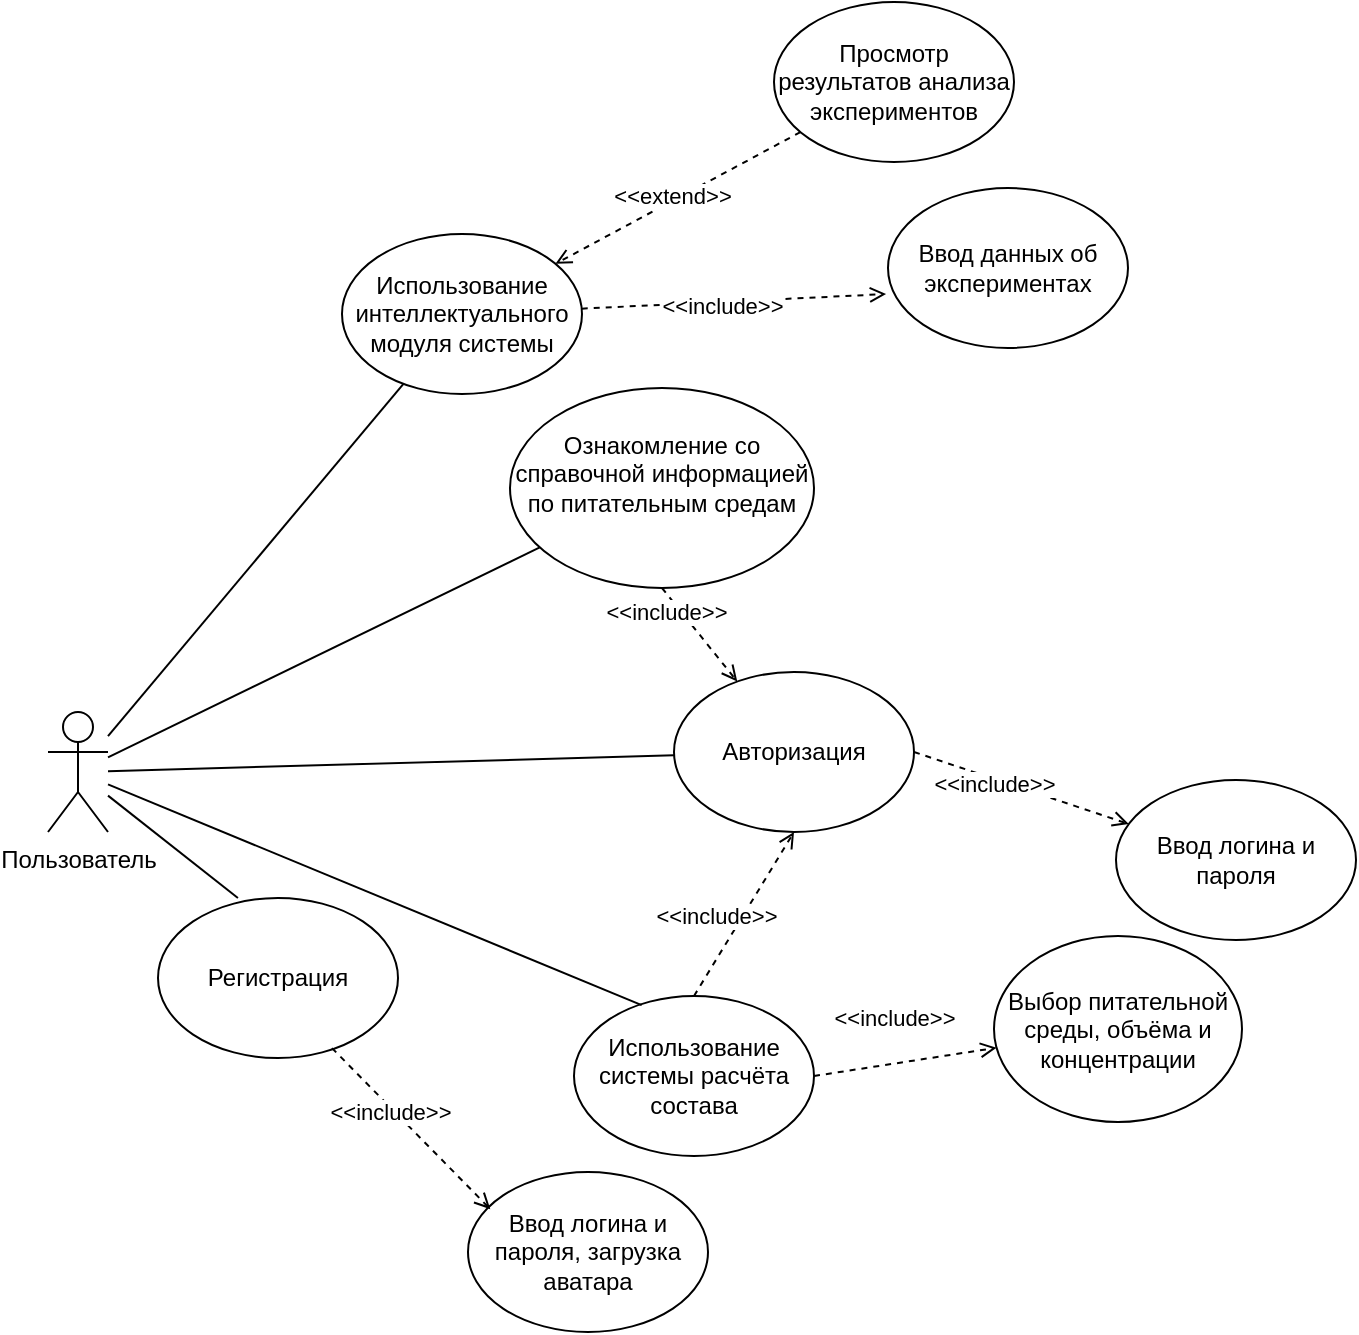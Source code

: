 <mxfile version="24.5.4" type="github">
  <diagram name="Page-1" id="4w5t4u5b5JN-xkhLOmFL">
    <mxGraphModel dx="1793" dy="925" grid="0" gridSize="10" guides="1" tooltips="1" connect="1" arrows="1" fold="1" page="1" pageScale="1" pageWidth="850" pageHeight="1100" math="0" shadow="0">
      <root>
        <mxCell id="0" />
        <mxCell id="1" parent="0" />
        <mxCell id="CQXgIxBLbR4aW3MP4KkY-19" value="Пользователь" style="shape=umlActor;verticalLabelPosition=bottom;verticalAlign=top;html=1;outlineConnect=0;" parent="1" vertex="1">
          <mxGeometry x="32" y="403" width="30" height="60" as="geometry" />
        </mxCell>
        <mxCell id="CQXgIxBLbR4aW3MP4KkY-20" value="Регистрация" style="ellipse;whiteSpace=wrap;html=1;" parent="1" vertex="1">
          <mxGeometry x="87" y="496" width="120" height="80" as="geometry" />
        </mxCell>
        <mxCell id="CQXgIxBLbR4aW3MP4KkY-21" value="Авторизация" style="ellipse;whiteSpace=wrap;html=1;" parent="1" vertex="1">
          <mxGeometry x="345" y="383" width="120" height="80" as="geometry" />
        </mxCell>
        <mxCell id="CQXgIxBLbR4aW3MP4KkY-22" value="Использование системы расчёта состава" style="ellipse;whiteSpace=wrap;html=1;" parent="1" vertex="1">
          <mxGeometry x="295" y="545" width="120" height="80" as="geometry" />
        </mxCell>
        <mxCell id="CQXgIxBLbR4aW3MP4KkY-23" value="" style="endArrow=none;html=1;rounded=0;exitX=0.333;exitY=0;exitDx=0;exitDy=0;exitPerimeter=0;" parent="1" source="CQXgIxBLbR4aW3MP4KkY-20" target="CQXgIxBLbR4aW3MP4KkY-19" edge="1">
          <mxGeometry width="50" height="50" relative="1" as="geometry">
            <mxPoint x="183" y="378" as="sourcePoint" />
            <mxPoint x="233" y="328" as="targetPoint" />
          </mxGeometry>
        </mxCell>
        <mxCell id="CQXgIxBLbR4aW3MP4KkY-24" value="" style="endArrow=none;html=1;rounded=0;" parent="1" source="CQXgIxBLbR4aW3MP4KkY-21" target="CQXgIxBLbR4aW3MP4KkY-19" edge="1">
          <mxGeometry width="50" height="50" relative="1" as="geometry">
            <mxPoint x="183" y="378" as="sourcePoint" />
            <mxPoint x="233" y="328" as="targetPoint" />
          </mxGeometry>
        </mxCell>
        <mxCell id="CQXgIxBLbR4aW3MP4KkY-25" value="" style="endArrow=none;html=1;rounded=0;exitX=0.282;exitY=0.057;exitDx=0;exitDy=0;exitPerimeter=0;" parent="1" source="CQXgIxBLbR4aW3MP4KkY-22" target="CQXgIxBLbR4aW3MP4KkY-19" edge="1">
          <mxGeometry width="50" height="50" relative="1" as="geometry">
            <mxPoint x="183" y="378" as="sourcePoint" />
            <mxPoint x="233" y="328" as="targetPoint" />
          </mxGeometry>
        </mxCell>
        <mxCell id="CQXgIxBLbR4aW3MP4KkY-26" value="Ввод логина и пароля, загрузка аватара" style="ellipse;whiteSpace=wrap;html=1;" parent="1" vertex="1">
          <mxGeometry x="242" y="633" width="120" height="80" as="geometry" />
        </mxCell>
        <mxCell id="CQXgIxBLbR4aW3MP4KkY-27" value="" style="endArrow=open;html=1;rounded=0;exitX=0.725;exitY=0.938;exitDx=0;exitDy=0;entryX=0.093;entryY=0.232;entryDx=0;entryDy=0;dashed=1;exitPerimeter=0;entryPerimeter=0;endFill=0;" parent="1" source="CQXgIxBLbR4aW3MP4KkY-20" target="CQXgIxBLbR4aW3MP4KkY-26" edge="1">
          <mxGeometry width="50" height="50" relative="1" as="geometry">
            <mxPoint x="363" y="378" as="sourcePoint" />
            <mxPoint x="413" y="328" as="targetPoint" />
          </mxGeometry>
        </mxCell>
        <mxCell id="CQXgIxBLbR4aW3MP4KkY-28" value="&amp;lt;&amp;lt;include&amp;gt;&amp;gt;" style="edgeLabel;html=1;align=center;verticalAlign=middle;resizable=0;points=[];" parent="CQXgIxBLbR4aW3MP4KkY-27" vertex="1" connectable="0">
          <mxGeometry x="-0.25" y="-2" relative="1" as="geometry">
            <mxPoint as="offset" />
          </mxGeometry>
        </mxCell>
        <mxCell id="CQXgIxBLbR4aW3MP4KkY-29" value="Ввод логина и пароля" style="ellipse;whiteSpace=wrap;html=1;" parent="1" vertex="1">
          <mxGeometry x="566" y="437" width="120" height="80" as="geometry" />
        </mxCell>
        <mxCell id="CQXgIxBLbR4aW3MP4KkY-30" value="" style="endArrow=open;html=1;rounded=0;exitX=1;exitY=0.5;exitDx=0;exitDy=0;dashed=1;endFill=0;" parent="1" source="CQXgIxBLbR4aW3MP4KkY-21" target="CQXgIxBLbR4aW3MP4KkY-29" edge="1">
          <mxGeometry width="50" height="50" relative="1" as="geometry">
            <mxPoint x="432.58" y="288" as="sourcePoint" />
            <mxPoint x="432.58" y="368" as="targetPoint" />
          </mxGeometry>
        </mxCell>
        <mxCell id="CQXgIxBLbR4aW3MP4KkY-31" value="&amp;lt;&amp;lt;include&amp;gt;&amp;gt;" style="edgeLabel;html=1;align=center;verticalAlign=middle;resizable=0;points=[];" parent="CQXgIxBLbR4aW3MP4KkY-30" vertex="1" connectable="0">
          <mxGeometry x="-0.25" y="-2" relative="1" as="geometry">
            <mxPoint as="offset" />
          </mxGeometry>
        </mxCell>
        <mxCell id="CQXgIxBLbR4aW3MP4KkY-32" value="&lt;div&gt;Выбор питательной среды, объёма и концентрации&lt;br&gt;&lt;/div&gt;" style="ellipse;whiteSpace=wrap;html=1;" parent="1" vertex="1">
          <mxGeometry x="505" y="515" width="124" height="93" as="geometry" />
        </mxCell>
        <mxCell id="CQXgIxBLbR4aW3MP4KkY-33" value="" style="endArrow=open;html=1;rounded=0;exitX=1;exitY=0.5;exitDx=0;exitDy=0;dashed=1;endFill=0;" parent="1" source="CQXgIxBLbR4aW3MP4KkY-22" target="CQXgIxBLbR4aW3MP4KkY-32" edge="1">
          <mxGeometry width="50" height="50" relative="1" as="geometry">
            <mxPoint x="443" y="358" as="sourcePoint" />
            <mxPoint x="493" y="308" as="targetPoint" />
          </mxGeometry>
        </mxCell>
        <mxCell id="CQXgIxBLbR4aW3MP4KkY-34" value="&amp;lt;&amp;lt;include&amp;gt;&amp;gt;" style="edgeLabel;html=1;align=center;verticalAlign=middle;resizable=0;points=[];" parent="CQXgIxBLbR4aW3MP4KkY-33" vertex="1" connectable="0">
          <mxGeometry x="-0.375" y="-3" relative="1" as="geometry">
            <mxPoint x="11" y="-28" as="offset" />
          </mxGeometry>
        </mxCell>
        <mxCell id="CQXgIxBLbR4aW3MP4KkY-35" value="&lt;div&gt;Ознакомление со справочной информацией по питательным средам&lt;/div&gt;&lt;div&gt;&lt;br&gt;&lt;/div&gt;" style="ellipse;whiteSpace=wrap;html=1;" parent="1" vertex="1">
          <mxGeometry x="263" y="241" width="152" height="100" as="geometry" />
        </mxCell>
        <mxCell id="CQXgIxBLbR4aW3MP4KkY-36" value="" style="endArrow=none;html=1;rounded=0;" parent="1" source="CQXgIxBLbR4aW3MP4KkY-19" target="CQXgIxBLbR4aW3MP4KkY-35" edge="1">
          <mxGeometry width="50" height="50" relative="1" as="geometry">
            <mxPoint x="543" y="358" as="sourcePoint" />
            <mxPoint x="593" y="308" as="targetPoint" />
          </mxGeometry>
        </mxCell>
        <mxCell id="I0tuEyCezy9iVchgh-io-1" value="" style="endArrow=open;html=1;rounded=0;exitX=0.5;exitY=0;exitDx=0;exitDy=0;entryX=0.5;entryY=1;entryDx=0;entryDy=0;dashed=1;endFill=0;" parent="1" source="CQXgIxBLbR4aW3MP4KkY-22" target="CQXgIxBLbR4aW3MP4KkY-21" edge="1">
          <mxGeometry width="50" height="50" relative="1" as="geometry">
            <mxPoint x="513" y="228" as="sourcePoint" />
            <mxPoint x="463" y="278" as="targetPoint" />
          </mxGeometry>
        </mxCell>
        <mxCell id="I0tuEyCezy9iVchgh-io-2" value="&amp;lt;&amp;lt;include&amp;gt;&amp;gt;" style="edgeLabel;html=1;align=center;verticalAlign=middle;resizable=0;points=[];" parent="I0tuEyCezy9iVchgh-io-1" vertex="1" connectable="0">
          <mxGeometry x="-0.337" relative="1" as="geometry">
            <mxPoint x="-6" y="-13" as="offset" />
          </mxGeometry>
        </mxCell>
        <mxCell id="I0tuEyCezy9iVchgh-io-4" style="rounded=0;orthogonalLoop=1;jettySize=auto;html=1;dashed=1;exitX=0.5;exitY=1;exitDx=0;exitDy=0;endArrow=open;endFill=0;" parent="1" source="CQXgIxBLbR4aW3MP4KkY-35" target="CQXgIxBLbR4aW3MP4KkY-21" edge="1">
          <mxGeometry relative="1" as="geometry" />
        </mxCell>
        <mxCell id="I0tuEyCezy9iVchgh-io-5" value="&amp;lt;&amp;lt;include&amp;gt;&amp;gt;" style="edgeLabel;html=1;align=center;verticalAlign=middle;resizable=0;points=[];" parent="I0tuEyCezy9iVchgh-io-4" vertex="1" connectable="0">
          <mxGeometry x="-0.289" relative="1" as="geometry">
            <mxPoint x="-12" y="-5" as="offset" />
          </mxGeometry>
        </mxCell>
        <mxCell id="FoR2vC0sz46R3iHWTBir-8" style="rounded=0;orthogonalLoop=1;jettySize=auto;html=1;dashed=1;endArrow=open;endFill=0;" parent="1" source="FoR2vC0sz46R3iHWTBir-6" target="FoR2vC0sz46R3iHWTBir-1" edge="1">
          <mxGeometry relative="1" as="geometry" />
        </mxCell>
        <mxCell id="FoR2vC0sz46R3iHWTBir-9" value="&amp;lt;&amp;lt;extend&amp;gt;&amp;gt;" style="edgeLabel;html=1;align=center;verticalAlign=middle;resizable=0;points=[];" parent="FoR2vC0sz46R3iHWTBir-8" vertex="1" connectable="0">
          <mxGeometry x="0.027" y="-3" relative="1" as="geometry">
            <mxPoint as="offset" />
          </mxGeometry>
        </mxCell>
        <mxCell id="FoR2vC0sz46R3iHWTBir-1" value="Использование интеллектуального модуля системы" style="ellipse;whiteSpace=wrap;html=1;" parent="1" vertex="1">
          <mxGeometry x="179" y="164" width="120" height="80" as="geometry" />
        </mxCell>
        <mxCell id="FoR2vC0sz46R3iHWTBir-2" value="" style="endArrow=none;html=1;rounded=0;" parent="1" source="CQXgIxBLbR4aW3MP4KkY-19" target="FoR2vC0sz46R3iHWTBir-1" edge="1">
          <mxGeometry width="50" height="50" relative="1" as="geometry">
            <mxPoint x="649" y="219" as="sourcePoint" />
            <mxPoint x="699" y="169" as="targetPoint" />
          </mxGeometry>
        </mxCell>
        <mxCell id="FoR2vC0sz46R3iHWTBir-3" value="Ввод данных об экспериментах" style="ellipse;whiteSpace=wrap;html=1;" parent="1" vertex="1">
          <mxGeometry x="452" y="141" width="120" height="80" as="geometry" />
        </mxCell>
        <mxCell id="FoR2vC0sz46R3iHWTBir-4" style="rounded=0;orthogonalLoop=1;jettySize=auto;html=1;entryX=-0.008;entryY=0.663;entryDx=0;entryDy=0;entryPerimeter=0;dashed=1;endArrow=open;endFill=0;" parent="1" source="FoR2vC0sz46R3iHWTBir-1" target="FoR2vC0sz46R3iHWTBir-3" edge="1">
          <mxGeometry relative="1" as="geometry" />
        </mxCell>
        <mxCell id="FoR2vC0sz46R3iHWTBir-5" value="&amp;lt;&amp;lt;include&amp;gt;&amp;gt;" style="edgeLabel;html=1;align=center;verticalAlign=middle;resizable=0;points=[];" parent="FoR2vC0sz46R3iHWTBir-4" vertex="1" connectable="0">
          <mxGeometry x="-0.089" y="-2" relative="1" as="geometry">
            <mxPoint as="offset" />
          </mxGeometry>
        </mxCell>
        <mxCell id="FoR2vC0sz46R3iHWTBir-6" value="Просмотр результатов анализа экспериментов" style="ellipse;whiteSpace=wrap;html=1;" parent="1" vertex="1">
          <mxGeometry x="395" y="48" width="120" height="80" as="geometry" />
        </mxCell>
      </root>
    </mxGraphModel>
  </diagram>
</mxfile>

